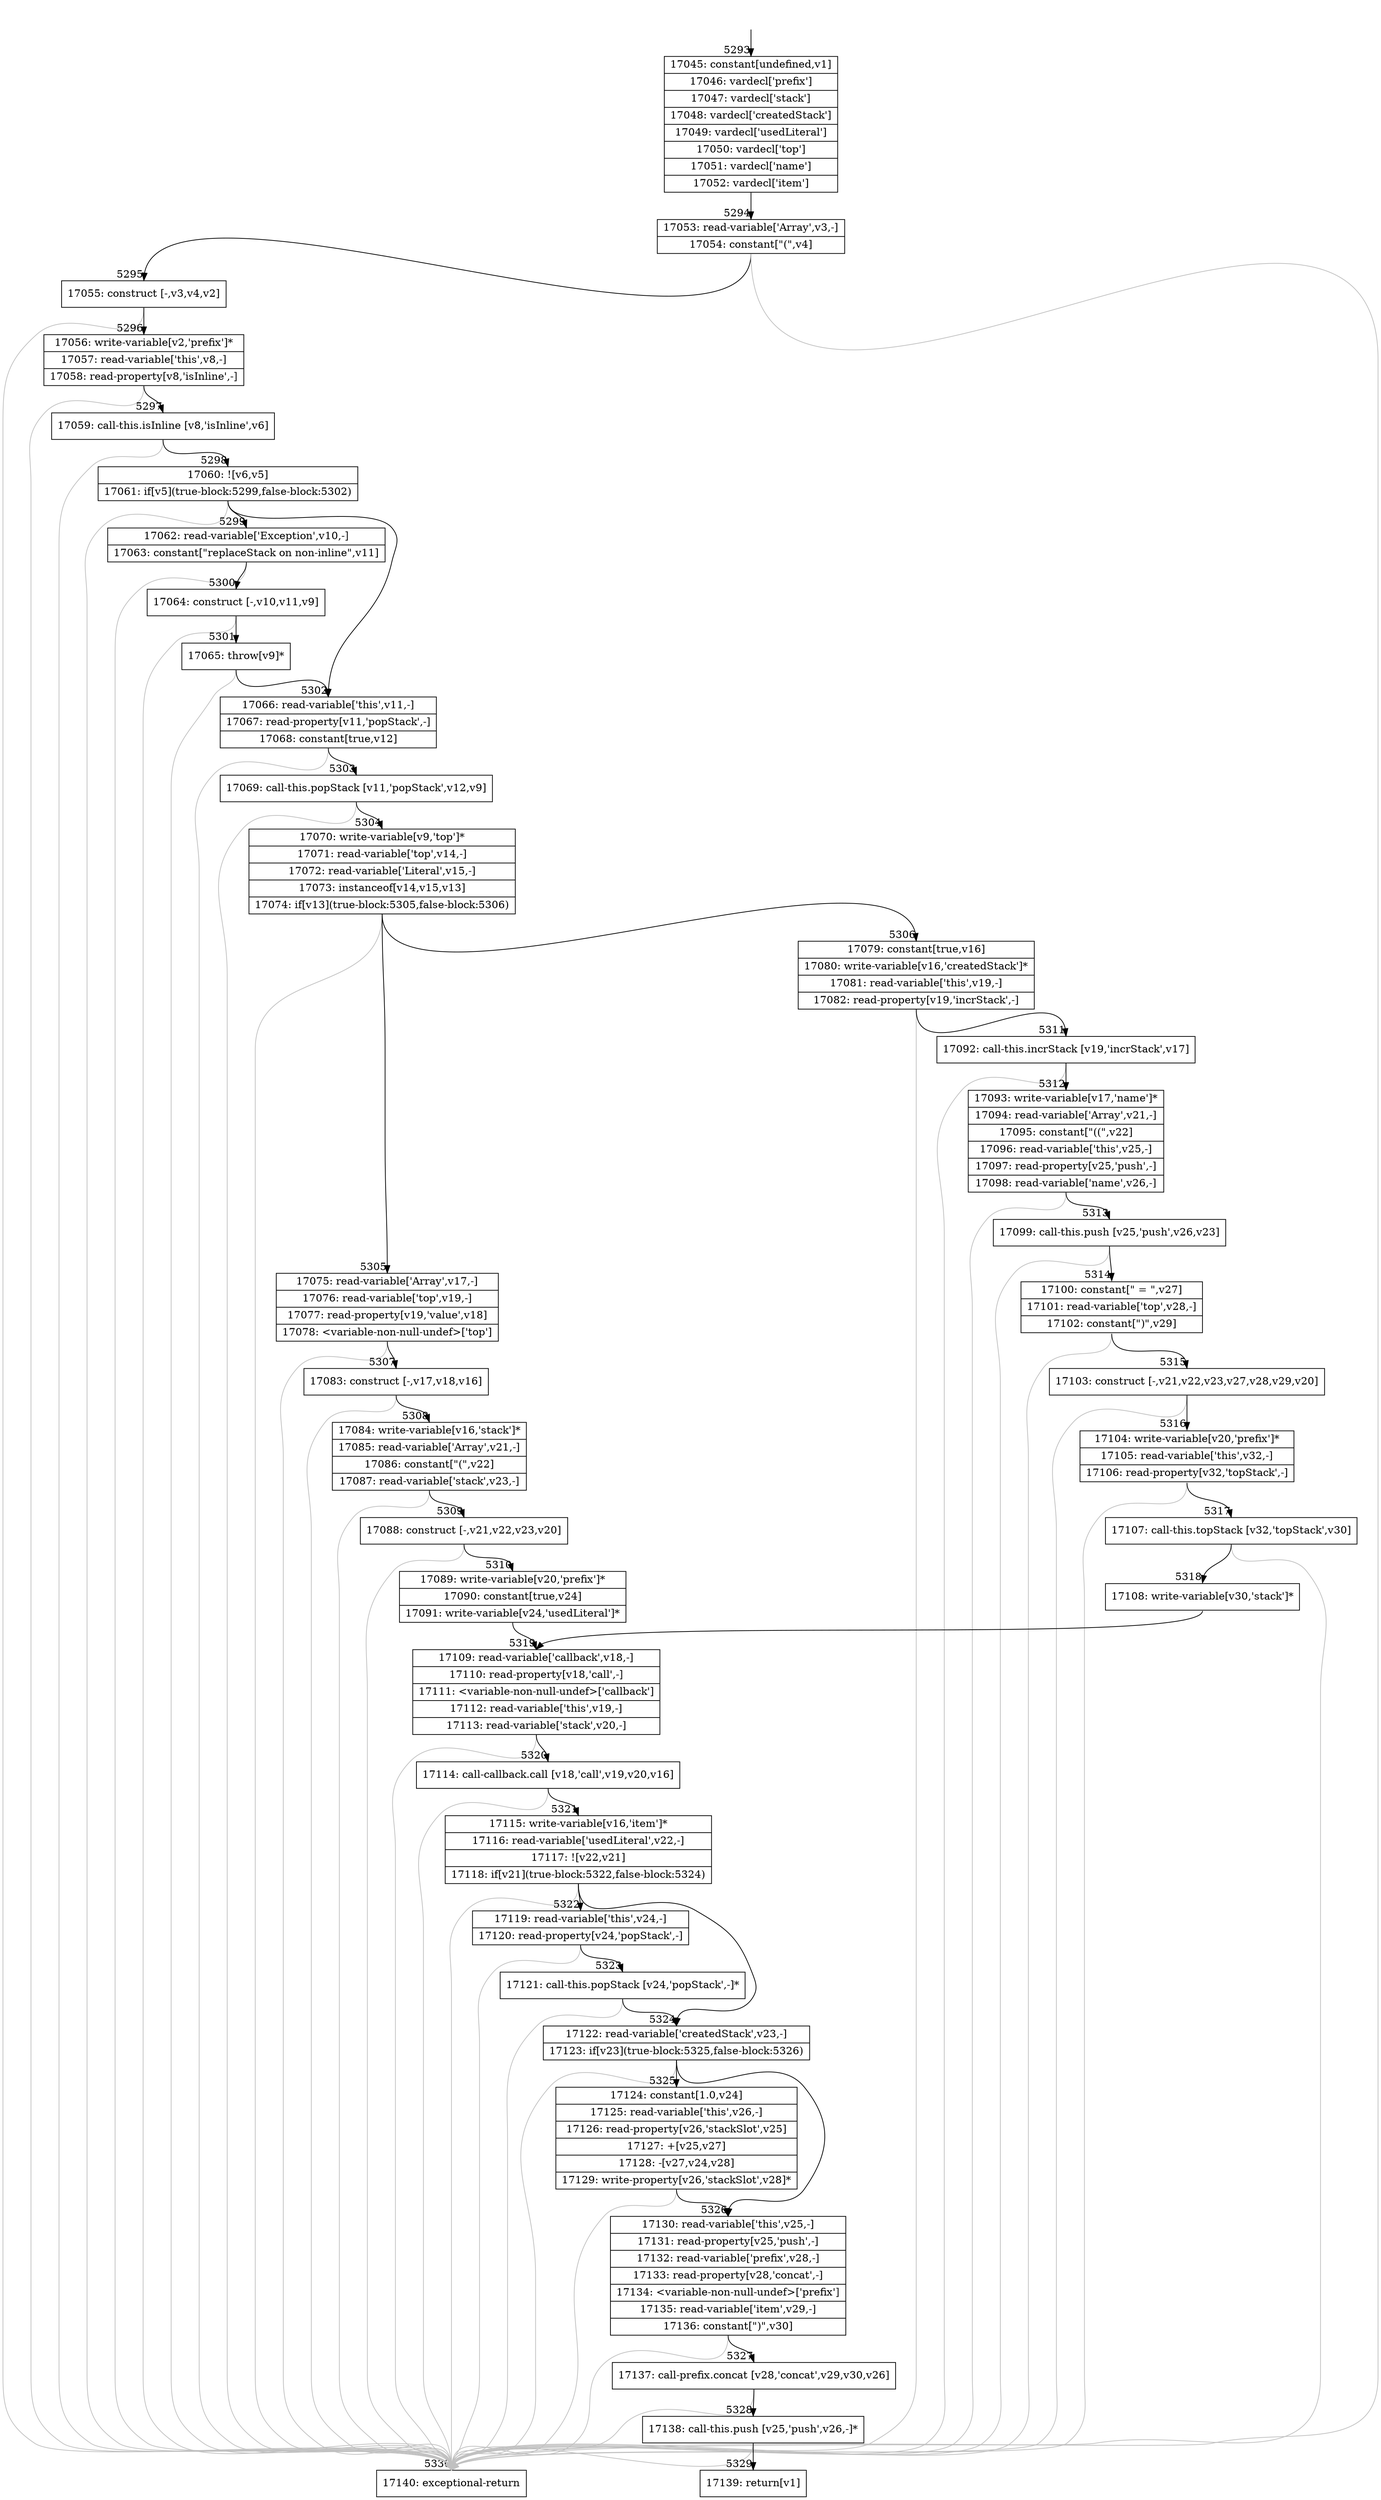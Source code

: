 digraph {
rankdir="TD"
BB_entry250[shape=none,label=""];
BB_entry250 -> BB5293 [tailport=s, headport=n, headlabel="    5293"]
BB5293 [shape=record label="{17045: constant[undefined,v1]|17046: vardecl['prefix']|17047: vardecl['stack']|17048: vardecl['createdStack']|17049: vardecl['usedLiteral']|17050: vardecl['top']|17051: vardecl['name']|17052: vardecl['item']}" ] 
BB5293 -> BB5294 [tailport=s, headport=n, headlabel="      5294"]
BB5294 [shape=record label="{17053: read-variable['Array',v3,-]|17054: constant[\"(\",v4]}" ] 
BB5294 -> BB5295 [tailport=s, headport=n, headlabel="      5295"]
BB5294 -> BB5330 [tailport=s, headport=n, color=gray, headlabel="      5330"]
BB5295 [shape=record label="{17055: construct [-,v3,v4,v2]}" ] 
BB5295 -> BB5296 [tailport=s, headport=n, headlabel="      5296"]
BB5295 -> BB5330 [tailport=s, headport=n, color=gray]
BB5296 [shape=record label="{17056: write-variable[v2,'prefix']*|17057: read-variable['this',v8,-]|17058: read-property[v8,'isInline',-]}" ] 
BB5296 -> BB5297 [tailport=s, headport=n, headlabel="      5297"]
BB5296 -> BB5330 [tailport=s, headport=n, color=gray]
BB5297 [shape=record label="{17059: call-this.isInline [v8,'isInline',v6]}" ] 
BB5297 -> BB5298 [tailport=s, headport=n, headlabel="      5298"]
BB5297 -> BB5330 [tailport=s, headport=n, color=gray]
BB5298 [shape=record label="{17060: ![v6,v5]|17061: if[v5](true-block:5299,false-block:5302)}" ] 
BB5298 -> BB5299 [tailport=s, headport=n, headlabel="      5299"]
BB5298 -> BB5302 [tailport=s, headport=n, headlabel="      5302"]
BB5298 -> BB5330 [tailport=s, headport=n, color=gray]
BB5299 [shape=record label="{17062: read-variable['Exception',v10,-]|17063: constant[\"replaceStack on non-inline\",v11]}" ] 
BB5299 -> BB5300 [tailport=s, headport=n, headlabel="      5300"]
BB5299 -> BB5330 [tailport=s, headport=n, color=gray]
BB5300 [shape=record label="{17064: construct [-,v10,v11,v9]}" ] 
BB5300 -> BB5301 [tailport=s, headport=n, headlabel="      5301"]
BB5300 -> BB5330 [tailport=s, headport=n, color=gray]
BB5301 [shape=record label="{17065: throw[v9]*}" ] 
BB5301 -> BB5302 [tailport=s, headport=n]
BB5301 -> BB5330 [tailport=s, headport=n, color=gray]
BB5302 [shape=record label="{17066: read-variable['this',v11,-]|17067: read-property[v11,'popStack',-]|17068: constant[true,v12]}" ] 
BB5302 -> BB5303 [tailport=s, headport=n, headlabel="      5303"]
BB5302 -> BB5330 [tailport=s, headport=n, color=gray]
BB5303 [shape=record label="{17069: call-this.popStack [v11,'popStack',v12,v9]}" ] 
BB5303 -> BB5304 [tailport=s, headport=n, headlabel="      5304"]
BB5303 -> BB5330 [tailport=s, headport=n, color=gray]
BB5304 [shape=record label="{17070: write-variable[v9,'top']*|17071: read-variable['top',v14,-]|17072: read-variable['Literal',v15,-]|17073: instanceof[v14,v15,v13]|17074: if[v13](true-block:5305,false-block:5306)}" ] 
BB5304 -> BB5305 [tailport=s, headport=n, headlabel="      5305"]
BB5304 -> BB5306 [tailport=s, headport=n, headlabel="      5306"]
BB5304 -> BB5330 [tailport=s, headport=n, color=gray]
BB5305 [shape=record label="{17075: read-variable['Array',v17,-]|17076: read-variable['top',v19,-]|17077: read-property[v19,'value',v18]|17078: \<variable-non-null-undef\>['top']}" ] 
BB5305 -> BB5307 [tailport=s, headport=n, headlabel="      5307"]
BB5305 -> BB5330 [tailport=s, headport=n, color=gray]
BB5306 [shape=record label="{17079: constant[true,v16]|17080: write-variable[v16,'createdStack']*|17081: read-variable['this',v19,-]|17082: read-property[v19,'incrStack',-]}" ] 
BB5306 -> BB5311 [tailport=s, headport=n, headlabel="      5311"]
BB5306 -> BB5330 [tailport=s, headport=n, color=gray]
BB5307 [shape=record label="{17083: construct [-,v17,v18,v16]}" ] 
BB5307 -> BB5308 [tailport=s, headport=n, headlabel="      5308"]
BB5307 -> BB5330 [tailport=s, headport=n, color=gray]
BB5308 [shape=record label="{17084: write-variable[v16,'stack']*|17085: read-variable['Array',v21,-]|17086: constant[\"(\",v22]|17087: read-variable['stack',v23,-]}" ] 
BB5308 -> BB5309 [tailport=s, headport=n, headlabel="      5309"]
BB5308 -> BB5330 [tailport=s, headport=n, color=gray]
BB5309 [shape=record label="{17088: construct [-,v21,v22,v23,v20]}" ] 
BB5309 -> BB5310 [tailport=s, headport=n, headlabel="      5310"]
BB5309 -> BB5330 [tailport=s, headport=n, color=gray]
BB5310 [shape=record label="{17089: write-variable[v20,'prefix']*|17090: constant[true,v24]|17091: write-variable[v24,'usedLiteral']*}" ] 
BB5310 -> BB5319 [tailport=s, headport=n, headlabel="      5319"]
BB5311 [shape=record label="{17092: call-this.incrStack [v19,'incrStack',v17]}" ] 
BB5311 -> BB5312 [tailport=s, headport=n, headlabel="      5312"]
BB5311 -> BB5330 [tailport=s, headport=n, color=gray]
BB5312 [shape=record label="{17093: write-variable[v17,'name']*|17094: read-variable['Array',v21,-]|17095: constant[\"((\",v22]|17096: read-variable['this',v25,-]|17097: read-property[v25,'push',-]|17098: read-variable['name',v26,-]}" ] 
BB5312 -> BB5313 [tailport=s, headport=n, headlabel="      5313"]
BB5312 -> BB5330 [tailport=s, headport=n, color=gray]
BB5313 [shape=record label="{17099: call-this.push [v25,'push',v26,v23]}" ] 
BB5313 -> BB5314 [tailport=s, headport=n, headlabel="      5314"]
BB5313 -> BB5330 [tailport=s, headport=n, color=gray]
BB5314 [shape=record label="{17100: constant[\" = \",v27]|17101: read-variable['top',v28,-]|17102: constant[\")\",v29]}" ] 
BB5314 -> BB5315 [tailport=s, headport=n, headlabel="      5315"]
BB5314 -> BB5330 [tailport=s, headport=n, color=gray]
BB5315 [shape=record label="{17103: construct [-,v21,v22,v23,v27,v28,v29,v20]}" ] 
BB5315 -> BB5316 [tailport=s, headport=n, headlabel="      5316"]
BB5315 -> BB5330 [tailport=s, headport=n, color=gray]
BB5316 [shape=record label="{17104: write-variable[v20,'prefix']*|17105: read-variable['this',v32,-]|17106: read-property[v32,'topStack',-]}" ] 
BB5316 -> BB5317 [tailport=s, headport=n, headlabel="      5317"]
BB5316 -> BB5330 [tailport=s, headport=n, color=gray]
BB5317 [shape=record label="{17107: call-this.topStack [v32,'topStack',v30]}" ] 
BB5317 -> BB5318 [tailport=s, headport=n, headlabel="      5318"]
BB5317 -> BB5330 [tailport=s, headport=n, color=gray]
BB5318 [shape=record label="{17108: write-variable[v30,'stack']*}" ] 
BB5318 -> BB5319 [tailport=s, headport=n]
BB5319 [shape=record label="{17109: read-variable['callback',v18,-]|17110: read-property[v18,'call',-]|17111: \<variable-non-null-undef\>['callback']|17112: read-variable['this',v19,-]|17113: read-variable['stack',v20,-]}" ] 
BB5319 -> BB5320 [tailport=s, headport=n, headlabel="      5320"]
BB5319 -> BB5330 [tailport=s, headport=n, color=gray]
BB5320 [shape=record label="{17114: call-callback.call [v18,'call',v19,v20,v16]}" ] 
BB5320 -> BB5321 [tailport=s, headport=n, headlabel="      5321"]
BB5320 -> BB5330 [tailport=s, headport=n, color=gray]
BB5321 [shape=record label="{17115: write-variable[v16,'item']*|17116: read-variable['usedLiteral',v22,-]|17117: ![v22,v21]|17118: if[v21](true-block:5322,false-block:5324)}" ] 
BB5321 -> BB5322 [tailport=s, headport=n, headlabel="      5322"]
BB5321 -> BB5324 [tailport=s, headport=n, headlabel="      5324"]
BB5321 -> BB5330 [tailport=s, headport=n, color=gray]
BB5322 [shape=record label="{17119: read-variable['this',v24,-]|17120: read-property[v24,'popStack',-]}" ] 
BB5322 -> BB5323 [tailport=s, headport=n, headlabel="      5323"]
BB5322 -> BB5330 [tailport=s, headport=n, color=gray]
BB5323 [shape=record label="{17121: call-this.popStack [v24,'popStack',-]*}" ] 
BB5323 -> BB5324 [tailport=s, headport=n]
BB5323 -> BB5330 [tailport=s, headport=n, color=gray]
BB5324 [shape=record label="{17122: read-variable['createdStack',v23,-]|17123: if[v23](true-block:5325,false-block:5326)}" ] 
BB5324 -> BB5325 [tailport=s, headport=n, headlabel="      5325"]
BB5324 -> BB5326 [tailport=s, headport=n, headlabel="      5326"]
BB5324 -> BB5330 [tailport=s, headport=n, color=gray]
BB5325 [shape=record label="{17124: constant[1.0,v24]|17125: read-variable['this',v26,-]|17126: read-property[v26,'stackSlot',v25]|17127: +[v25,v27]|17128: -[v27,v24,v28]|17129: write-property[v26,'stackSlot',v28]*}" ] 
BB5325 -> BB5326 [tailport=s, headport=n]
BB5325 -> BB5330 [tailport=s, headport=n, color=gray]
BB5326 [shape=record label="{17130: read-variable['this',v25,-]|17131: read-property[v25,'push',-]|17132: read-variable['prefix',v28,-]|17133: read-property[v28,'concat',-]|17134: \<variable-non-null-undef\>['prefix']|17135: read-variable['item',v29,-]|17136: constant[\")\",v30]}" ] 
BB5326 -> BB5327 [tailport=s, headport=n, headlabel="      5327"]
BB5326 -> BB5330 [tailport=s, headport=n, color=gray]
BB5327 [shape=record label="{17137: call-prefix.concat [v28,'concat',v29,v30,v26]}" ] 
BB5327 -> BB5328 [tailport=s, headport=n, headlabel="      5328"]
BB5327 -> BB5330 [tailport=s, headport=n, color=gray]
BB5328 [shape=record label="{17138: call-this.push [v25,'push',v26,-]*}" ] 
BB5328 -> BB5329 [tailport=s, headport=n, headlabel="      5329"]
BB5328 -> BB5330 [tailport=s, headport=n, color=gray]
BB5329 [shape=record label="{17139: return[v1]}" ] 
BB5330 [shape=record label="{17140: exceptional-return}" ] 
//#$~ 3461
}
